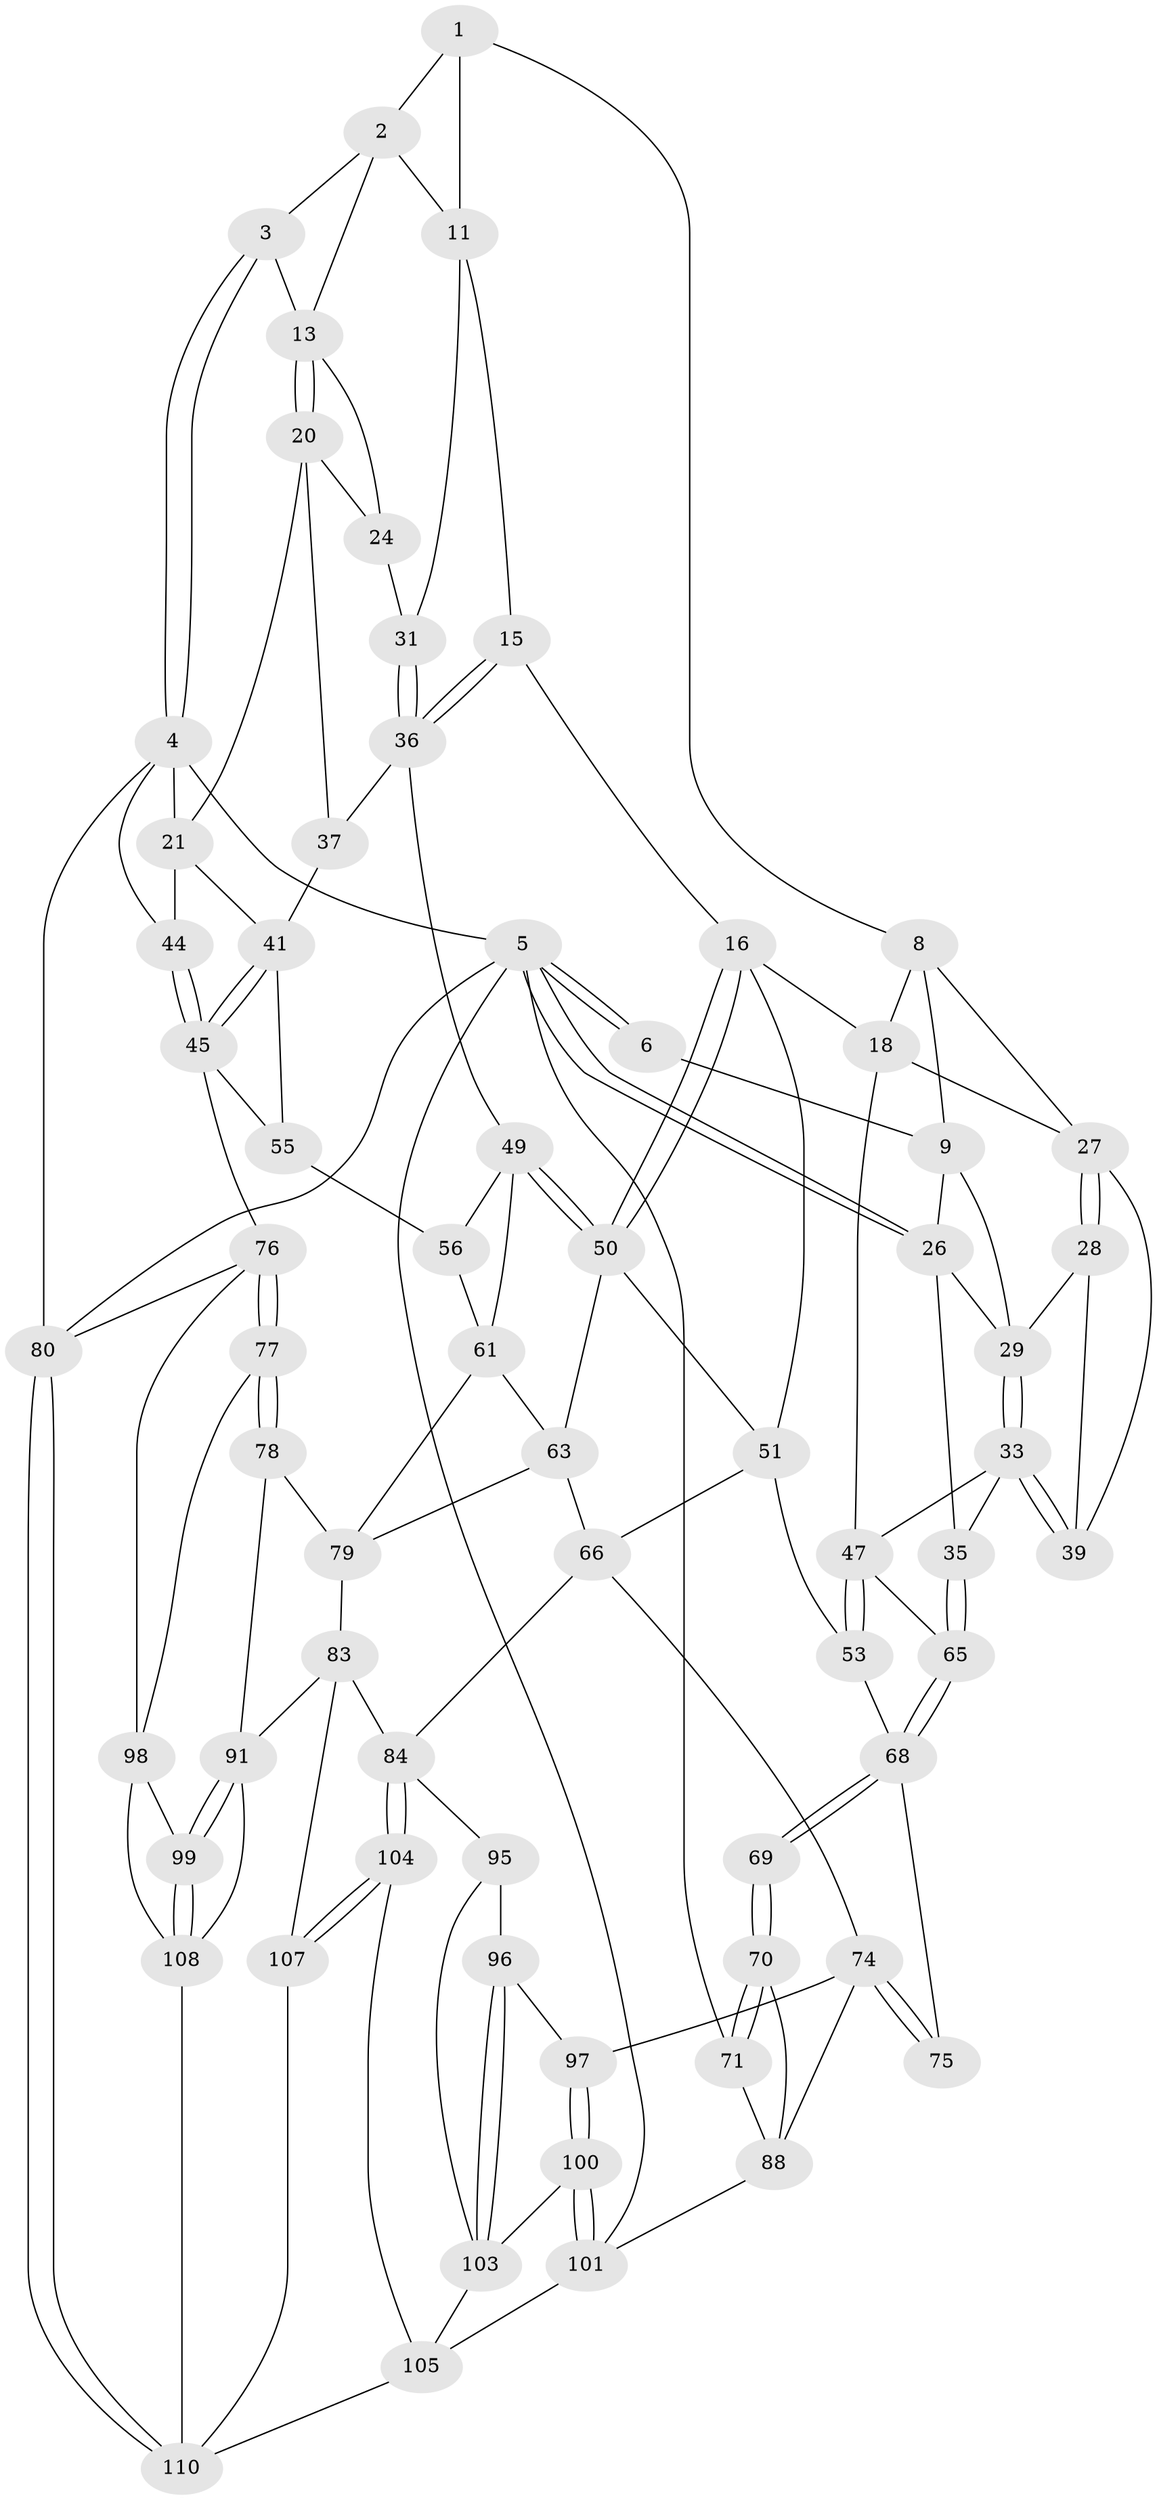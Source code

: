 // Generated by graph-tools (version 1.1) at 2025/52/02/27/25 19:52:39]
// undirected, 68 vertices, 152 edges
graph export_dot {
graph [start="1"]
  node [color=gray90,style=filled];
  1 [pos="+0.4539826397744985+0",super="+7"];
  2 [pos="+0.47238337155403476+0",super="+10"];
  3 [pos="+0.6317704335981811+0"];
  4 [pos="+1+0",super="+22"];
  5 [pos="+0+0",super="+72"];
  6 [pos="+0.08679503018635164+0"];
  8 [pos="+0.2980886933915151+0.06354923811304755",super="+19"];
  9 [pos="+0.15972069754129525+0.09104543212735383",super="+25"];
  11 [pos="+0.46524297044133517+0.18586337205470543",super="+12"];
  13 [pos="+0.6612810666025142+0",super="+14"];
  15 [pos="+0.3868320902125392+0.25746555477763444"];
  16 [pos="+0.3828522314431306+0.2601108679915719",super="+17"];
  18 [pos="+0.35893352837829395+0.2670795081958943",super="+46"];
  20 [pos="+0.818332452914133+0.10775337297876866",super="+23"];
  21 [pos="+0.9570703509418416+0.13942748891127174",super="+40"];
  24 [pos="+0.618871876052577+0.12863015064608457"];
  26 [pos="+0+0",super="+32"];
  27 [pos="+0.281134940916518+0.24838738882032518",super="+43"];
  28 [pos="+0.21660127765533346+0.21243979633880783"];
  29 [pos="+0.15067751815842528+0.14108456193229857",super="+30"];
  31 [pos="+0.5758975743998569+0.19957647295999045"];
  33 [pos="+0.028152468886225124+0.27447171343686283",super="+34"];
  35 [pos="+0+0.2743059688787255"];
  36 [pos="+0.6173929755764488+0.31480656092610676",super="+38"];
  37 [pos="+0.7383256243970386+0.27133533258560216"];
  39 [pos="+0.12514236698839584+0.2883181504313774"];
  41 [pos="+0.8681174493745153+0.2984063890058868",super="+42"];
  44 [pos="+1+0.4207939896534722"];
  45 [pos="+1+0.5002824432528057",super="+58"];
  47 [pos="+0.17150166816266618+0.4586980686182095",super="+48"];
  49 [pos="+0.6144839778341564+0.3742885447918133",super="+57"];
  50 [pos="+0.5776149382262609+0.4017745062491018",super="+54"];
  51 [pos="+0.37747717039635337+0.3948597459561063",super="+52"];
  53 [pos="+0.1802988233262389+0.4785972557575167"];
  55 [pos="+0.8165265067666398+0.3337698396587022",super="+59"];
  56 [pos="+0.7784264237009241+0.3864721788708376",super="+60"];
  61 [pos="+0.7377955804725044+0.5245022411377365",super="+62"];
  63 [pos="+0.6470363844432695+0.5858976138596359",super="+64"];
  65 [pos="+0+0.5137168535773089"];
  66 [pos="+0.44347564605404355+0.6725528874057447",super="+67"];
  68 [pos="+0+0.6328899817728696",super="+73"];
  69 [pos="+0+0.7080238506154928",super="+86"];
  70 [pos="+0+0.8337955914022992",super="+89"];
  71 [pos="+0+1"];
  74 [pos="+0.3018688449059047+0.7223800455776458",super="+87"];
  75 [pos="+0.19848981937634716+0.6415569064732118"];
  76 [pos="+1+0.6787616410627124",super="+81"];
  77 [pos="+1+0.6886683968258337",super="+94"];
  78 [pos="+0.8045672159913129+0.7012931383637755",super="+90"];
  79 [pos="+0.7321756197961844+0.6170886180224091",super="+82"];
  80 [pos="+1+1"];
  83 [pos="+0.6090094633123923+0.8006628794316208",super="+93"];
  84 [pos="+0.531991879096009+0.7868585260523877",super="+85"];
  88 [pos="+0.21681450923571177+0.8109983897634254",super="+102"];
  91 [pos="+0.6933408972733804+0.7952576421087374",super="+92"];
  95 [pos="+0.44620168596943566+0.8836310914689562"];
  96 [pos="+0.32980149415901466+0.8343152030845978"];
  97 [pos="+0.30229161775958885+0.8035074181699738"];
  98 [pos="+0.8225702982632546+0.8904446144745637",super="+112"];
  99 [pos="+0.8023051754906652+0.9018202951705833"];
  100 [pos="+0.2970423824999657+0.9389387354538297"];
  101 [pos="+0.23908366449128146+1",super="+114"];
  103 [pos="+0.3688670180489626+0.9239079436924483",super="+106"];
  104 [pos="+0.5349175195766702+0.9302654987188066"];
  105 [pos="+0.42407639994368007+0.9666727520839596",super="+113"];
  107 [pos="+0.5811180233803108+1"];
  108 [pos="+0.7261872162923381+0.971769194873563",super="+109"];
  110 [pos="+0.6732793960119763+1",super="+111"];
  1 -- 2;
  1 -- 8;
  1 -- 11;
  2 -- 3;
  2 -- 11;
  2 -- 13;
  3 -- 4;
  3 -- 4;
  3 -- 13;
  4 -- 5;
  4 -- 80;
  4 -- 21;
  4 -- 44;
  5 -- 6;
  5 -- 6;
  5 -- 26;
  5 -- 26;
  5 -- 80;
  5 -- 101;
  5 -- 71;
  6 -- 9;
  8 -- 9;
  8 -- 18;
  8 -- 27;
  9 -- 26;
  9 -- 29;
  11 -- 31;
  11 -- 15;
  13 -- 20;
  13 -- 20;
  13 -- 24;
  15 -- 16;
  15 -- 36;
  15 -- 36;
  16 -- 50;
  16 -- 50;
  16 -- 18;
  16 -- 51;
  18 -- 47;
  18 -- 27;
  20 -- 21;
  20 -- 24;
  20 -- 37;
  21 -- 41;
  21 -- 44;
  24 -- 31;
  26 -- 35;
  26 -- 29;
  27 -- 28;
  27 -- 28;
  27 -- 39;
  28 -- 29;
  28 -- 39;
  29 -- 33;
  29 -- 33;
  31 -- 36;
  31 -- 36;
  33 -- 39;
  33 -- 39;
  33 -- 35;
  33 -- 47;
  35 -- 65;
  35 -- 65;
  36 -- 49;
  36 -- 37;
  37 -- 41;
  41 -- 45;
  41 -- 45;
  41 -- 55;
  44 -- 45;
  44 -- 45;
  45 -- 76;
  45 -- 55;
  47 -- 53;
  47 -- 53;
  47 -- 65;
  49 -- 50;
  49 -- 50;
  49 -- 56;
  49 -- 61;
  50 -- 51;
  50 -- 63;
  51 -- 66;
  51 -- 53;
  53 -- 68;
  55 -- 56 [weight=2];
  56 -- 61;
  61 -- 63;
  61 -- 79;
  63 -- 66;
  63 -- 79;
  65 -- 68;
  65 -- 68;
  66 -- 74;
  66 -- 84;
  68 -- 69;
  68 -- 69;
  68 -- 75;
  69 -- 70 [weight=2];
  69 -- 70;
  70 -- 71;
  70 -- 71;
  70 -- 88;
  71 -- 88;
  74 -- 75;
  74 -- 75;
  74 -- 88;
  74 -- 97;
  76 -- 77;
  76 -- 77;
  76 -- 80;
  76 -- 98;
  77 -- 78 [weight=2];
  77 -- 78;
  77 -- 98;
  78 -- 79;
  78 -- 91;
  79 -- 83;
  80 -- 110;
  80 -- 110;
  83 -- 84;
  83 -- 107;
  83 -- 91;
  84 -- 104;
  84 -- 104;
  84 -- 95;
  88 -- 101;
  91 -- 99;
  91 -- 99;
  91 -- 108;
  95 -- 96;
  95 -- 103;
  96 -- 97;
  96 -- 103;
  96 -- 103;
  97 -- 100;
  97 -- 100;
  98 -- 99;
  98 -- 108;
  99 -- 108;
  99 -- 108;
  100 -- 101;
  100 -- 101;
  100 -- 103;
  101 -- 105;
  103 -- 105;
  104 -- 105;
  104 -- 107;
  104 -- 107;
  105 -- 110;
  107 -- 110;
  108 -- 110;
}
